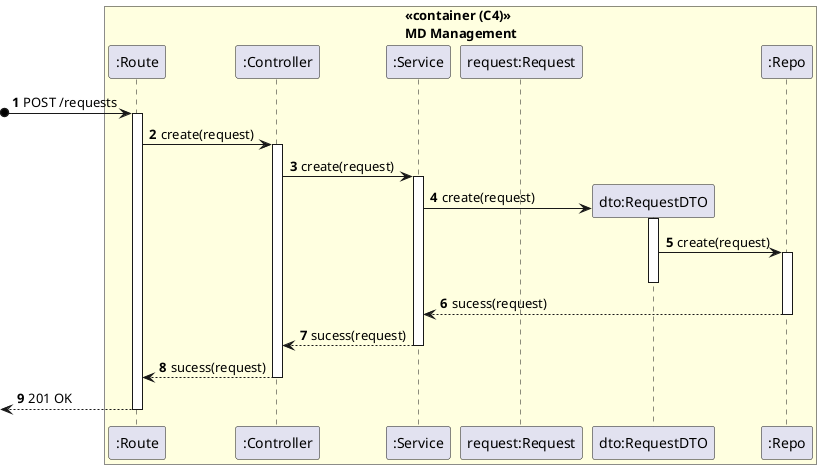 @startuml process-view
autonumber
box "<<container (C4)>>\nMD Management" <<center>>#LightYellow
  participant ROUTE as ":Route"
  participant CTRL as ":Controller"
  participant SRV as ":Service"
  participant BUILD as "request:Request"
  participant DTO as "dto:RequestDTO"
  participant REPO as ":Repo"
end box


?o-> ROUTE : POST /requests
activate ROUTE

ROUTE -> CTRL : create(request)
activate CTRL

CTRL -> SRV : create(request)
activate SRV

SRV -> DTO** : create(request)
activate DTO

DTO -> REPO : create(request)
activate REPO
deactivate DTO

REPO --> SRV : sucess(request)
deactivate REPO

SRV --> CTRL : sucess(request)
deactivate SRV
CTRL --> ROUTE : sucess(request)
deactivate CTRL
<-- ROUTE : 201 OK
deactivate ROUTE

@enduml
